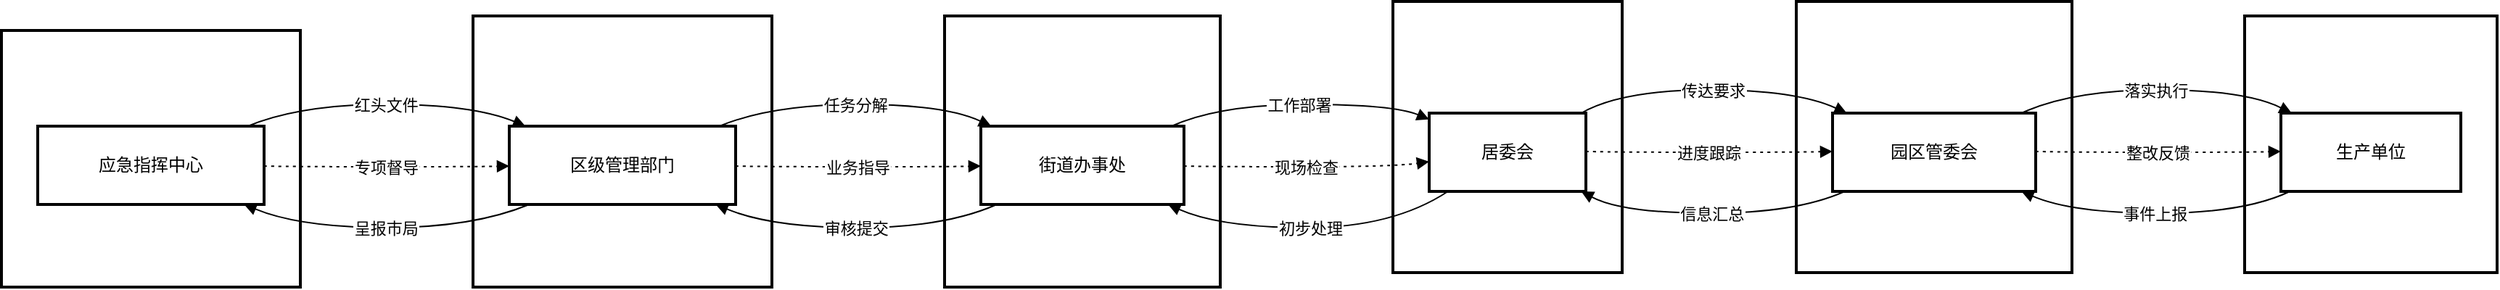 <mxfile version="26.0.16">
  <diagram name="第 1 页" id="WRa8PWZzJa2GoMIzC6Us">
    <mxGraphModel dx="1508" dy="674" grid="1" gridSize="10" guides="1" tooltips="1" connect="1" arrows="1" fold="1" page="1" pageScale="1" pageWidth="827" pageHeight="1169" math="0" shadow="0">
      <root>
        <mxCell id="0" />
        <mxCell id="1" parent="0" />
        <mxCell id="83M7kkVLi7Aee7MKhtZ4-1" value="企业" style="whiteSpace=wrap;strokeWidth=2;" vertex="1" parent="1">
          <mxGeometry x="1566" y="560" width="174" height="177" as="geometry" />
        </mxCell>
        <mxCell id="83M7kkVLi7Aee7MKhtZ4-2" value="工业园区" style="whiteSpace=wrap;strokeWidth=2;" vertex="1" parent="1">
          <mxGeometry x="1257" y="550" width="190" height="187" as="geometry" />
        </mxCell>
        <mxCell id="83M7kkVLi7Aee7MKhtZ4-3" value="村/居" style="whiteSpace=wrap;strokeWidth=2;" vertex="1" parent="1">
          <mxGeometry x="979" y="550" width="158" height="187" as="geometry" />
        </mxCell>
        <mxCell id="83M7kkVLi7Aee7MKhtZ4-4" value="镇/街" style="whiteSpace=wrap;strokeWidth=2;" vertex="1" parent="1">
          <mxGeometry x="670" y="560" width="190" height="187" as="geometry" />
        </mxCell>
        <mxCell id="83M7kkVLi7Aee7MKhtZ4-5" value="县/区" style="whiteSpace=wrap;strokeWidth=2;" vertex="1" parent="1">
          <mxGeometry x="345" y="560" width="206" height="187" as="geometry" />
        </mxCell>
        <mxCell id="83M7kkVLi7Aee7MKhtZ4-6" value="市" style="whiteSpace=wrap;strokeWidth=2;" vertex="1" parent="1">
          <mxGeometry x="20" y="570" width="206" height="177" as="geometry" />
        </mxCell>
        <mxCell id="83M7kkVLi7Aee7MKhtZ4-7" value="应急指挥中心" style="whiteSpace=wrap;strokeWidth=2;" vertex="1" parent="1">
          <mxGeometry x="45" y="636" width="156" height="54" as="geometry" />
        </mxCell>
        <mxCell id="83M7kkVLi7Aee7MKhtZ4-8" value="区级管理部门" style="whiteSpace=wrap;strokeWidth=2;" vertex="1" parent="1">
          <mxGeometry x="370" y="636" width="156" height="54" as="geometry" />
        </mxCell>
        <mxCell id="83M7kkVLi7Aee7MKhtZ4-9" value="街道办事处" style="whiteSpace=wrap;strokeWidth=2;" vertex="1" parent="1">
          <mxGeometry x="695" y="636" width="140" height="54" as="geometry" />
        </mxCell>
        <mxCell id="83M7kkVLi7Aee7MKhtZ4-10" value="居委会" style="whiteSpace=wrap;strokeWidth=2;" vertex="1" parent="1">
          <mxGeometry x="1004" y="627" width="108" height="54" as="geometry" />
        </mxCell>
        <mxCell id="83M7kkVLi7Aee7MKhtZ4-11" value="园区管委会" style="whiteSpace=wrap;strokeWidth=2;" vertex="1" parent="1">
          <mxGeometry x="1282" y="627" width="140" height="54" as="geometry" />
        </mxCell>
        <mxCell id="83M7kkVLi7Aee7MKhtZ4-12" value="生产单位" style="whiteSpace=wrap;strokeWidth=2;" vertex="1" parent="1">
          <mxGeometry x="1591" y="627" width="124" height="54" as="geometry" />
        </mxCell>
        <mxCell id="83M7kkVLi7Aee7MKhtZ4-13" value="事件上报" style="curved=1;startArrow=none;endArrow=block;exitX=0.05;exitY=1;entryX=0.93;entryY=1;rounded=0;" edge="1" parent="1" source="83M7kkVLi7Aee7MKhtZ4-12" target="83M7kkVLi7Aee7MKhtZ4-11">
          <mxGeometry relative="1" as="geometry">
            <Array as="points">
              <mxPoint x="1566" y="696" />
              <mxPoint x="1447" y="696" />
            </Array>
          </mxGeometry>
        </mxCell>
        <mxCell id="83M7kkVLi7Aee7MKhtZ4-14" value="信息汇总" style="curved=1;startArrow=none;endArrow=block;exitX=0.06;exitY=1;entryX=0.97;entryY=1;rounded=0;" edge="1" parent="1" source="83M7kkVLi7Aee7MKhtZ4-11" target="83M7kkVLi7Aee7MKhtZ4-10">
          <mxGeometry relative="1" as="geometry">
            <Array as="points">
              <mxPoint x="1257" y="696" />
              <mxPoint x="1137" y="696" />
            </Array>
          </mxGeometry>
        </mxCell>
        <mxCell id="83M7kkVLi7Aee7MKhtZ4-15" value="初步处理" style="curved=1;startArrow=none;endArrow=block;exitX=0.12;exitY=1;entryX=0.93;entryY=1.01;rounded=0;" edge="1" parent="1" source="83M7kkVLi7Aee7MKhtZ4-10" target="83M7kkVLi7Aee7MKhtZ4-9">
          <mxGeometry relative="1" as="geometry">
            <Array as="points">
              <mxPoint x="979" y="706" />
              <mxPoint x="860" y="706" />
            </Array>
          </mxGeometry>
        </mxCell>
        <mxCell id="83M7kkVLi7Aee7MKhtZ4-16" value="审核提交" style="curved=1;startArrow=none;endArrow=block;exitX=0.07;exitY=1.01;entryX=0.92;entryY=1.01;rounded=0;" edge="1" parent="1" source="83M7kkVLi7Aee7MKhtZ4-9" target="83M7kkVLi7Aee7MKhtZ4-8">
          <mxGeometry relative="1" as="geometry">
            <Array as="points">
              <mxPoint x="670" y="706" />
              <mxPoint x="551" y="706" />
            </Array>
          </mxGeometry>
        </mxCell>
        <mxCell id="83M7kkVLi7Aee7MKhtZ4-17" value="呈报市局" style="curved=1;startArrow=none;endArrow=block;exitX=0.08;exitY=1.01;entryX=0.92;entryY=1.01;rounded=0;" edge="1" parent="1" source="83M7kkVLi7Aee7MKhtZ4-8" target="83M7kkVLi7Aee7MKhtZ4-7">
          <mxGeometry relative="1" as="geometry">
            <Array as="points">
              <mxPoint x="345" y="706" />
              <mxPoint x="226" y="706" />
            </Array>
          </mxGeometry>
        </mxCell>
        <mxCell id="83M7kkVLi7Aee7MKhtZ4-18" value="红头文件" style="curved=1;startArrow=none;endArrow=block;exitX=0.92;exitY=0.01;entryX=0.08;entryY=0.01;rounded=0;" edge="1" parent="1" source="83M7kkVLi7Aee7MKhtZ4-7" target="83M7kkVLi7Aee7MKhtZ4-8">
          <mxGeometry relative="1" as="geometry">
            <Array as="points">
              <mxPoint x="226" y="621" />
              <mxPoint x="345" y="621" />
            </Array>
          </mxGeometry>
        </mxCell>
        <mxCell id="83M7kkVLi7Aee7MKhtZ4-19" value="任务分解" style="curved=1;startArrow=none;endArrow=block;exitX=0.92;exitY=0.01;entryX=0.06;entryY=0.01;rounded=0;" edge="1" parent="1" source="83M7kkVLi7Aee7MKhtZ4-8" target="83M7kkVLi7Aee7MKhtZ4-9">
          <mxGeometry relative="1" as="geometry">
            <Array as="points">
              <mxPoint x="551" y="621" />
              <mxPoint x="670" y="621" />
            </Array>
          </mxGeometry>
        </mxCell>
        <mxCell id="83M7kkVLi7Aee7MKhtZ4-20" value="工作部署" style="curved=1;startArrow=none;endArrow=block;exitX=0.93;exitY=0.01;entryX=0;entryY=0.08;rounded=0;" edge="1" parent="1" source="83M7kkVLi7Aee7MKhtZ4-9" target="83M7kkVLi7Aee7MKhtZ4-10">
          <mxGeometry relative="1" as="geometry">
            <Array as="points">
              <mxPoint x="860" y="621" />
              <mxPoint x="979" y="621" />
            </Array>
          </mxGeometry>
        </mxCell>
        <mxCell id="83M7kkVLi7Aee7MKhtZ4-21" value="传达要求" style="curved=1;startArrow=none;endArrow=block;exitX=0.97;exitY=0;entryX=0.07;entryY=0;rounded=0;" edge="1" parent="1" source="83M7kkVLi7Aee7MKhtZ4-10" target="83M7kkVLi7Aee7MKhtZ4-11">
          <mxGeometry relative="1" as="geometry">
            <Array as="points">
              <mxPoint x="1137" y="611" />
              <mxPoint x="1257" y="611" />
            </Array>
          </mxGeometry>
        </mxCell>
        <mxCell id="83M7kkVLi7Aee7MKhtZ4-22" value="落实执行" style="curved=1;startArrow=none;endArrow=block;exitX=0.93;exitY=0;entryX=0.06;entryY=0;rounded=0;" edge="1" parent="1" source="83M7kkVLi7Aee7MKhtZ4-11" target="83M7kkVLi7Aee7MKhtZ4-12">
          <mxGeometry relative="1" as="geometry">
            <Array as="points">
              <mxPoint x="1447" y="611" />
              <mxPoint x="1566" y="611" />
            </Array>
          </mxGeometry>
        </mxCell>
        <mxCell id="83M7kkVLi7Aee7MKhtZ4-23" value="专项督导" style="curved=1;dashed=1;dashPattern=2 3;startArrow=none;endArrow=block;exitX=1;exitY=0.51;entryX=0;entryY=0.51;rounded=0;" edge="1" parent="1" source="83M7kkVLi7Aee7MKhtZ4-7" target="83M7kkVLi7Aee7MKhtZ4-8">
          <mxGeometry relative="1" as="geometry">
            <Array as="points">
              <mxPoint x="226" y="664" />
              <mxPoint x="345" y="664" />
            </Array>
          </mxGeometry>
        </mxCell>
        <mxCell id="83M7kkVLi7Aee7MKhtZ4-24" value="业务指导" style="curved=1;dashed=1;dashPattern=2 3;startArrow=none;endArrow=block;exitX=1;exitY=0.51;entryX=0;entryY=0.51;rounded=0;" edge="1" parent="1" source="83M7kkVLi7Aee7MKhtZ4-8" target="83M7kkVLi7Aee7MKhtZ4-9">
          <mxGeometry relative="1" as="geometry">
            <Array as="points">
              <mxPoint x="551" y="664" />
              <mxPoint x="670" y="664" />
            </Array>
          </mxGeometry>
        </mxCell>
        <mxCell id="83M7kkVLi7Aee7MKhtZ4-25" value="现场检查" style="curved=1;dashed=1;dashPattern=2 3;startArrow=none;endArrow=block;exitX=1;exitY=0.51;entryX=0;entryY=0.62;rounded=0;" edge="1" parent="1" source="83M7kkVLi7Aee7MKhtZ4-9" target="83M7kkVLi7Aee7MKhtZ4-10">
          <mxGeometry relative="1" as="geometry">
            <Array as="points">
              <mxPoint x="860" y="664" />
              <mxPoint x="979" y="664" />
            </Array>
          </mxGeometry>
        </mxCell>
        <mxCell id="83M7kkVLi7Aee7MKhtZ4-26" value="进度跟踪" style="curved=1;dashed=1;dashPattern=2 3;startArrow=none;endArrow=block;exitX=1;exitY=0.49;entryX=0;entryY=0.49;rounded=0;" edge="1" parent="1" source="83M7kkVLi7Aee7MKhtZ4-10" target="83M7kkVLi7Aee7MKhtZ4-11">
          <mxGeometry relative="1" as="geometry">
            <Array as="points">
              <mxPoint x="1137" y="654" />
              <mxPoint x="1257" y="654" />
            </Array>
          </mxGeometry>
        </mxCell>
        <mxCell id="83M7kkVLi7Aee7MKhtZ4-27" value="整改反馈" style="curved=1;dashed=1;dashPattern=2 3;startArrow=none;endArrow=block;exitX=1;exitY=0.49;entryX=0;entryY=0.49;rounded=0;" edge="1" parent="1" source="83M7kkVLi7Aee7MKhtZ4-11" target="83M7kkVLi7Aee7MKhtZ4-12">
          <mxGeometry relative="1" as="geometry">
            <Array as="points">
              <mxPoint x="1447" y="654" />
              <mxPoint x="1566" y="654" />
            </Array>
          </mxGeometry>
        </mxCell>
      </root>
    </mxGraphModel>
  </diagram>
</mxfile>
